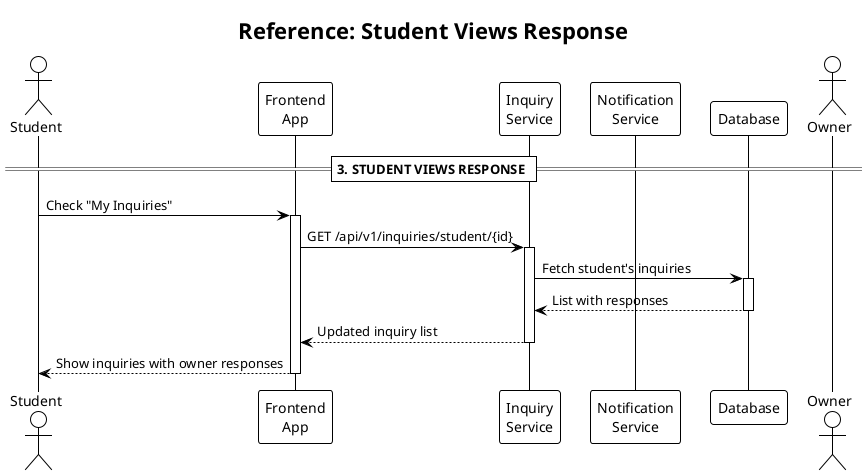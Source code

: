 @startuml
title "Reference: Student Views Response"

!theme plain

' Main Actors and Systems
actor "Student" as Student
participant "Frontend\nApp" as Frontend
participant "Inquiry\nService" as InquiryService
participant "Notification\nService" as NotificationService
participant "Database" as DB
actor "Owner" as Owner

== 3. STUDENT VIEWS RESPONSE ==

Student -> Frontend: Check "My Inquiries"
activate Frontend
Frontend -> InquiryService: GET /api/v1/inquiries/student/{id}
activate InquiryService

InquiryService -> DB: Fetch student's inquiries
activate DB
DB --> InquiryService: List with responses
deactivate DB

InquiryService --> Frontend: Updated inquiry list
deactivate InquiryService
Frontend --> Student: Show inquiries with owner responses
deactivate Frontend

@enduml 